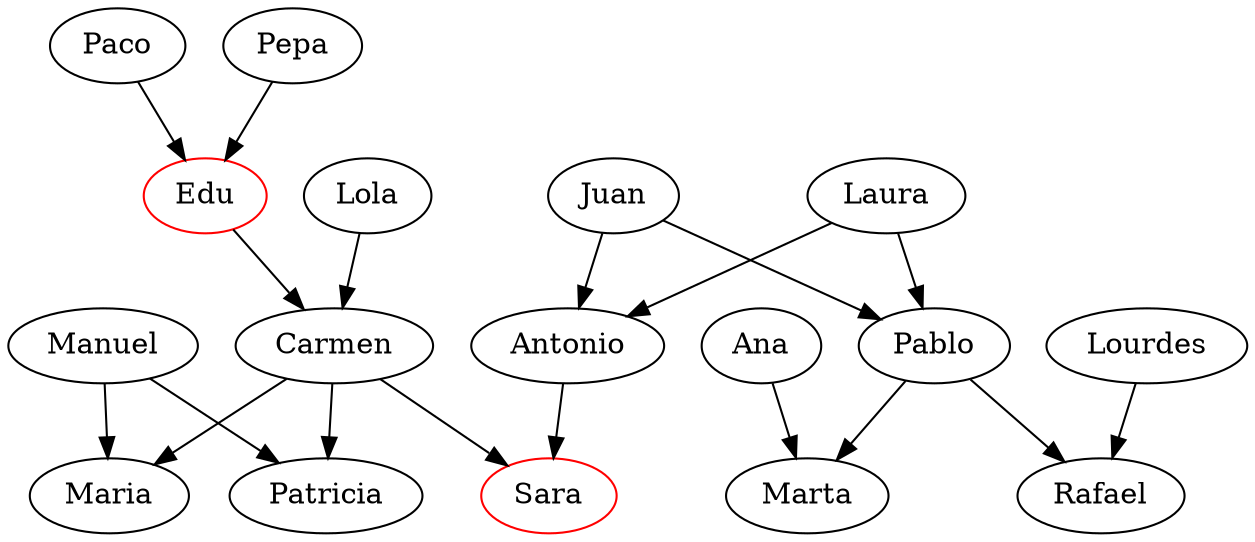 strict digraph G {
  1 [ label="Paco" ];
  2 [ label="Pepa" ];
  3 [ color="red" label="Edu" ];
  4 [ label="Lola" ];
  5 [ label="Juan" ];
  6 [ label="Laura" ];
  7 [ label="Manuel" ];
  8 [ label="Carmen" ];
  9 [ label="Antonio" ];
  10 [ label="Pablo" ];
  11 [ label="Ana" ];
  12 [ label="Patricia" ];
  13 [ label="Maria" ];
  14 [ color="red" label="Sara" ];
  15 [ label="Marta" ];
  16 [ label="Rafael" ];
  17 [ label="Lourdes" ];
  1 -> 3 [ ];
  2 -> 3 [ ];
  3 -> 8 [ ];
  4 -> 8 [ ];
  5 -> 9 [ ];
  5 -> 10 [ ];
  6 -> 9 [ ];
  6 -> 10 [ ];
  7 -> 13 [ ];
  8 -> 13 [ ];
  7 -> 12 [ ];
  8 -> 12 [ ];
  8 -> 14 [ ];
  9 -> 14 [ ];
  10 -> 15 [ ];
  11 -> 15 [ ];
  10 -> 16 [ ];
  17 -> 16 [ ];
}
